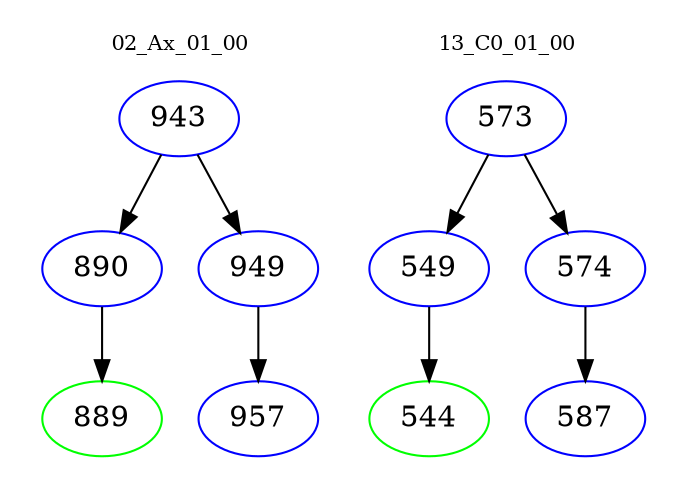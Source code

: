digraph{
subgraph cluster_0 {
color = white
label = "02_Ax_01_00";
fontsize=10;
T0_943 [label="943", color="blue"]
T0_943 -> T0_890 [color="black"]
T0_890 [label="890", color="blue"]
T0_890 -> T0_889 [color="black"]
T0_889 [label="889", color="green"]
T0_943 -> T0_949 [color="black"]
T0_949 [label="949", color="blue"]
T0_949 -> T0_957 [color="black"]
T0_957 [label="957", color="blue"]
}
subgraph cluster_1 {
color = white
label = "13_C0_01_00";
fontsize=10;
T1_573 [label="573", color="blue"]
T1_573 -> T1_549 [color="black"]
T1_549 [label="549", color="blue"]
T1_549 -> T1_544 [color="black"]
T1_544 [label="544", color="green"]
T1_573 -> T1_574 [color="black"]
T1_574 [label="574", color="blue"]
T1_574 -> T1_587 [color="black"]
T1_587 [label="587", color="blue"]
}
}
